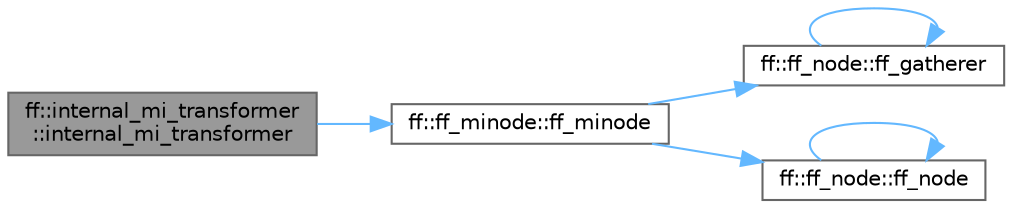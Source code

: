 digraph "ff::internal_mi_transformer::internal_mi_transformer"
{
 // LATEX_PDF_SIZE
  bgcolor="transparent";
  edge [fontname=Helvetica,fontsize=10,labelfontname=Helvetica,labelfontsize=10];
  node [fontname=Helvetica,fontsize=10,shape=box,height=0.2,width=0.4];
  rankdir="LR";
  Node1 [id="Node000001",label="ff::internal_mi_transformer\l::internal_mi_transformer",height=0.2,width=0.4,color="gray40", fillcolor="grey60", style="filled", fontcolor="black",tooltip=" "];
  Node1 -> Node2 [id="edge1_Node000001_Node000002",color="steelblue1",style="solid",tooltip=" "];
  Node2 [id="Node000002",label="ff::ff_minode::ff_minode",height=0.2,width=0.4,color="grey40", fillcolor="white", style="filled",URL="$classff_1_1ff__minode.html#a65c242a04572c5a0655d0e497544477b",tooltip="Constructor"];
  Node2 -> Node3 [id="edge2_Node000002_Node000003",color="steelblue1",style="solid",tooltip=" "];
  Node3 [id="Node000003",label="ff::ff_node::ff_gatherer",height=0.2,width=0.4,color="grey40", fillcolor="white", style="filled",URL="$classff_1_1ff__node.html#a60ba6ed26a612548d9930f0457bf852c",tooltip=" "];
  Node3 -> Node3 [id="edge3_Node000003_Node000003",color="steelblue1",style="solid",tooltip=" "];
  Node2 -> Node4 [id="edge4_Node000002_Node000004",color="steelblue1",style="solid",tooltip=" "];
  Node4 [id="Node000004",label="ff::ff_node::ff_node",height=0.2,width=0.4,color="grey40", fillcolor="white", style="filled",URL="$classff_1_1ff__node.html#a53ab8b2244539766bdea3eb65cb04f9b",tooltip=" "];
  Node4 -> Node4 [id="edge5_Node000004_Node000004",color="steelblue1",style="solid",tooltip=" "];
}
